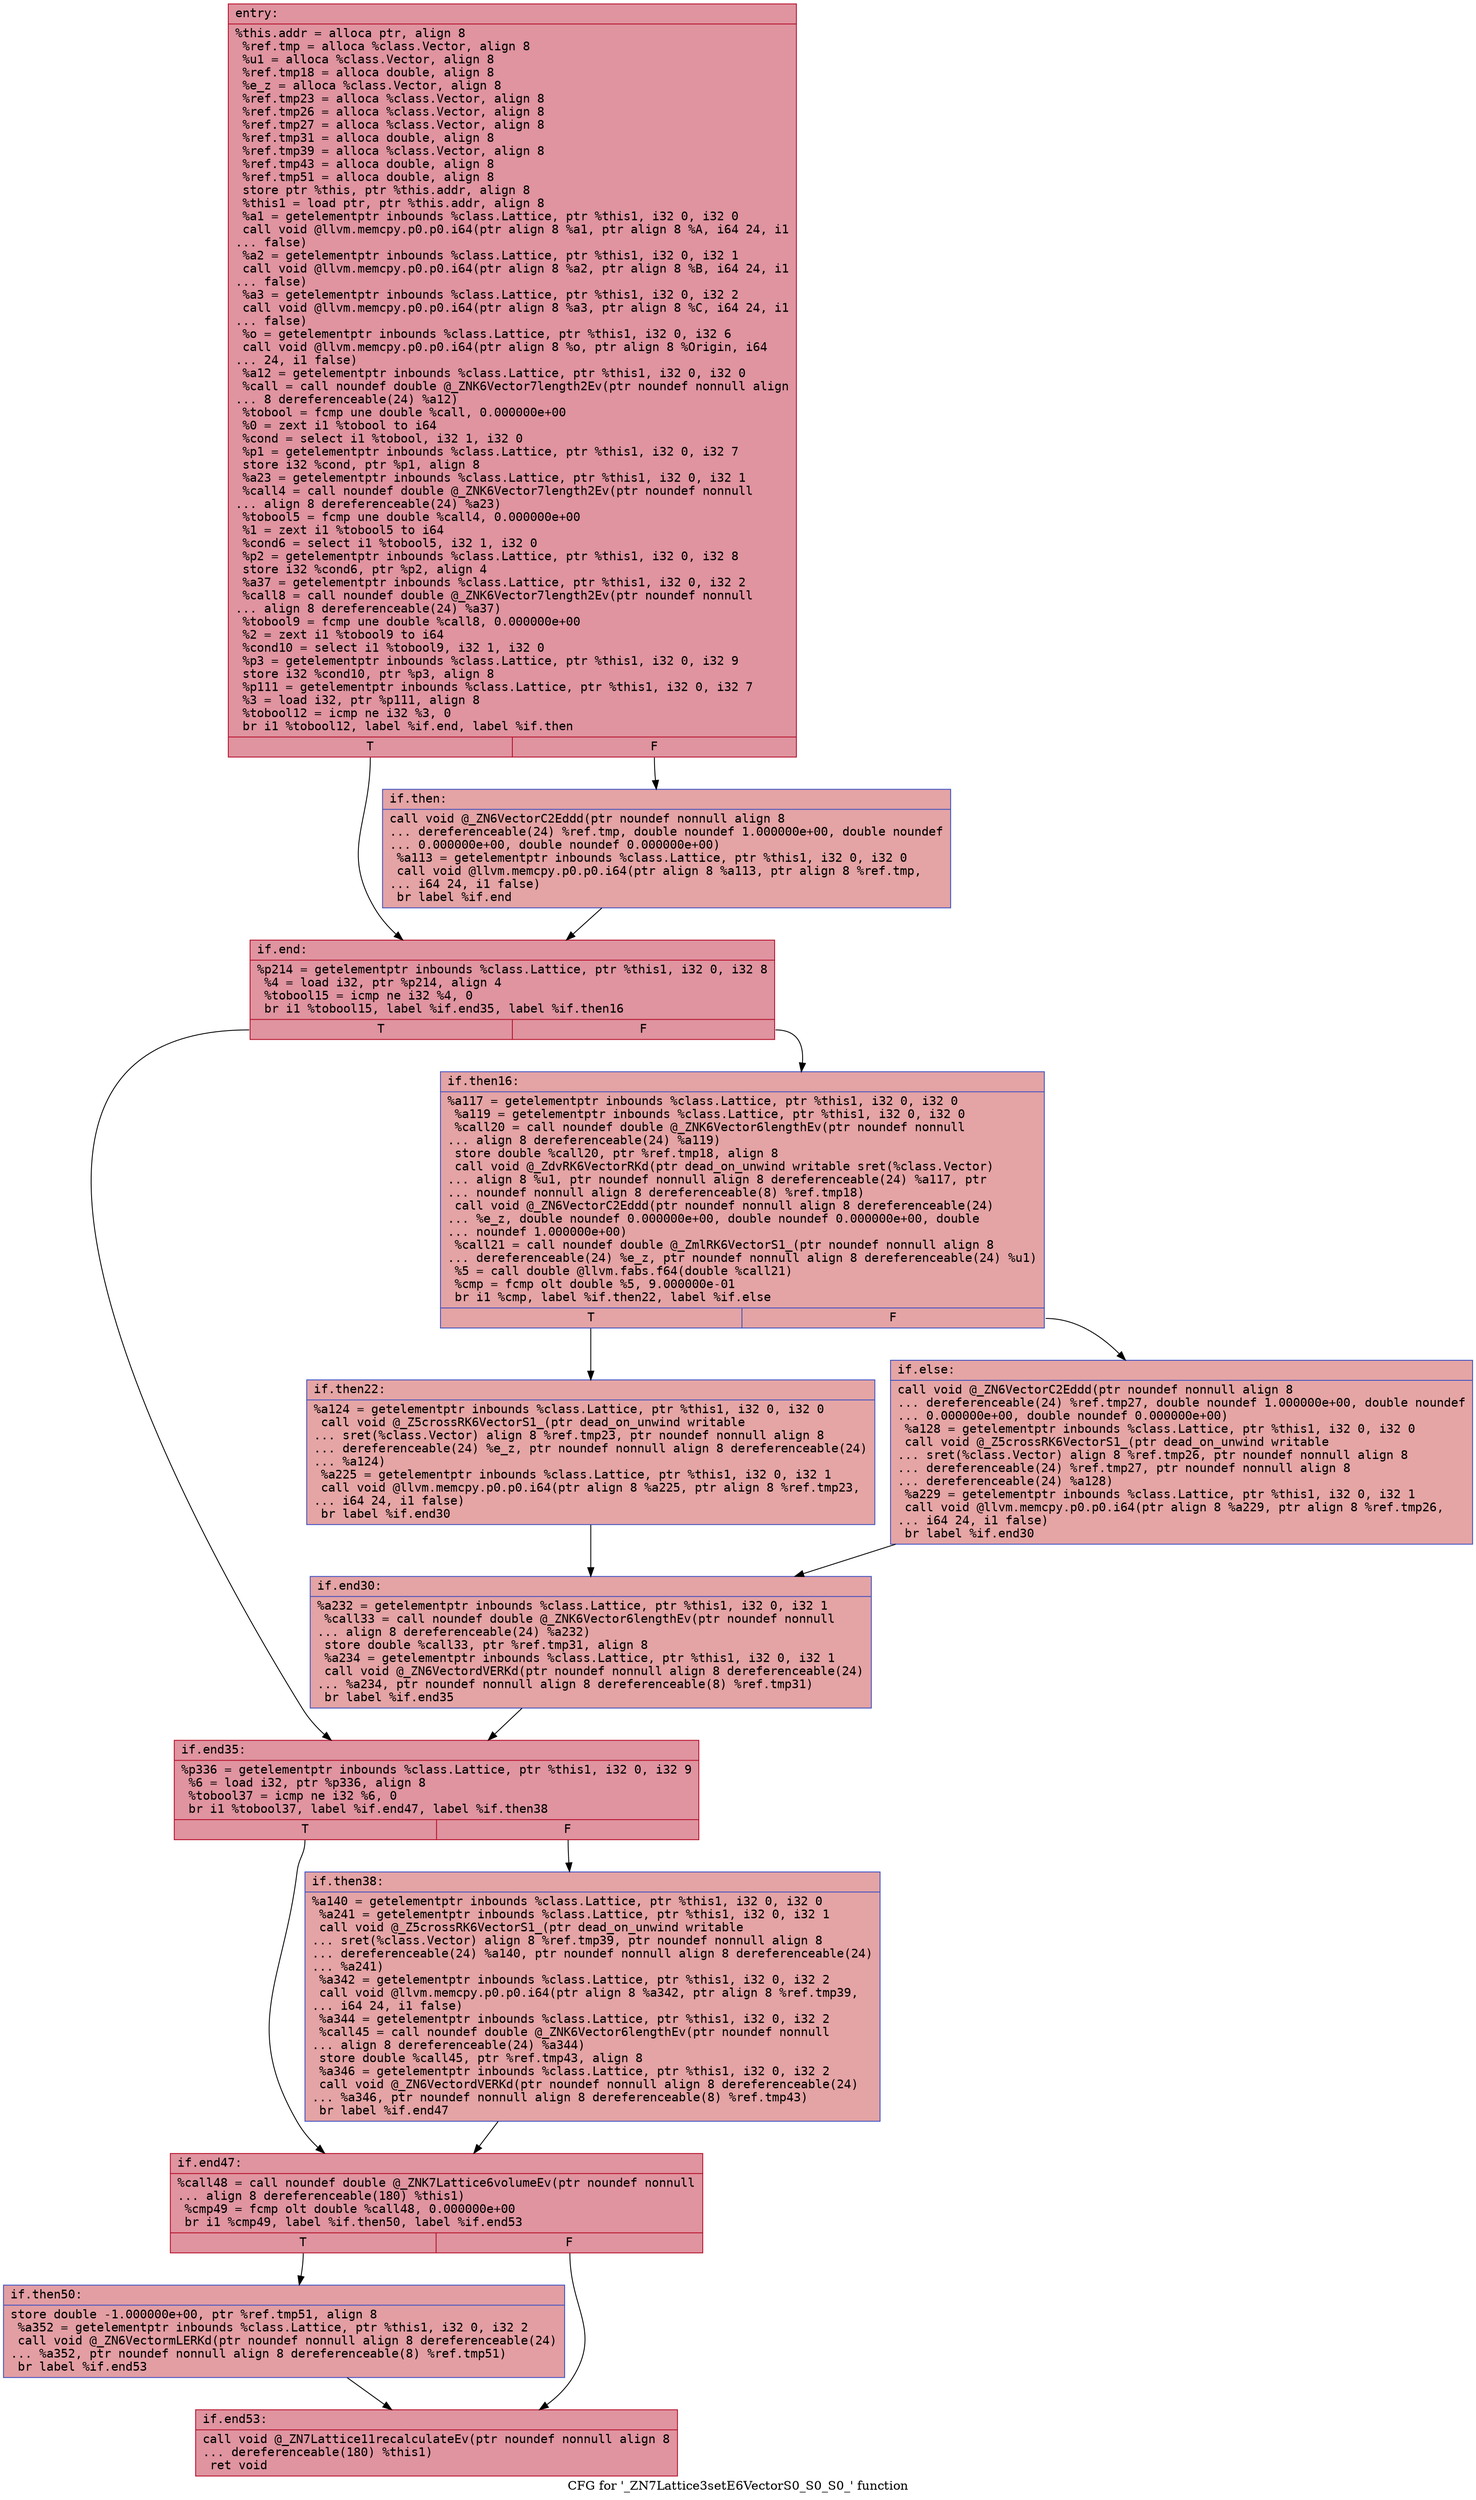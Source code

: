 digraph "CFG for '_ZN7Lattice3setE6VectorS0_S0_S0_' function" {
	label="CFG for '_ZN7Lattice3setE6VectorS0_S0_S0_' function";

	Node0x55f4dae9e4a0 [shape=record,color="#b70d28ff", style=filled, fillcolor="#b70d2870" fontname="Courier",label="{entry:\l|  %this.addr = alloca ptr, align 8\l  %ref.tmp = alloca %class.Vector, align 8\l  %u1 = alloca %class.Vector, align 8\l  %ref.tmp18 = alloca double, align 8\l  %e_z = alloca %class.Vector, align 8\l  %ref.tmp23 = alloca %class.Vector, align 8\l  %ref.tmp26 = alloca %class.Vector, align 8\l  %ref.tmp27 = alloca %class.Vector, align 8\l  %ref.tmp31 = alloca double, align 8\l  %ref.tmp39 = alloca %class.Vector, align 8\l  %ref.tmp43 = alloca double, align 8\l  %ref.tmp51 = alloca double, align 8\l  store ptr %this, ptr %this.addr, align 8\l  %this1 = load ptr, ptr %this.addr, align 8\l  %a1 = getelementptr inbounds %class.Lattice, ptr %this1, i32 0, i32 0\l  call void @llvm.memcpy.p0.p0.i64(ptr align 8 %a1, ptr align 8 %A, i64 24, i1\l... false)\l  %a2 = getelementptr inbounds %class.Lattice, ptr %this1, i32 0, i32 1\l  call void @llvm.memcpy.p0.p0.i64(ptr align 8 %a2, ptr align 8 %B, i64 24, i1\l... false)\l  %a3 = getelementptr inbounds %class.Lattice, ptr %this1, i32 0, i32 2\l  call void @llvm.memcpy.p0.p0.i64(ptr align 8 %a3, ptr align 8 %C, i64 24, i1\l... false)\l  %o = getelementptr inbounds %class.Lattice, ptr %this1, i32 0, i32 6\l  call void @llvm.memcpy.p0.p0.i64(ptr align 8 %o, ptr align 8 %Origin, i64\l... 24, i1 false)\l  %a12 = getelementptr inbounds %class.Lattice, ptr %this1, i32 0, i32 0\l  %call = call noundef double @_ZNK6Vector7length2Ev(ptr noundef nonnull align\l... 8 dereferenceable(24) %a12)\l  %tobool = fcmp une double %call, 0.000000e+00\l  %0 = zext i1 %tobool to i64\l  %cond = select i1 %tobool, i32 1, i32 0\l  %p1 = getelementptr inbounds %class.Lattice, ptr %this1, i32 0, i32 7\l  store i32 %cond, ptr %p1, align 8\l  %a23 = getelementptr inbounds %class.Lattice, ptr %this1, i32 0, i32 1\l  %call4 = call noundef double @_ZNK6Vector7length2Ev(ptr noundef nonnull\l... align 8 dereferenceable(24) %a23)\l  %tobool5 = fcmp une double %call4, 0.000000e+00\l  %1 = zext i1 %tobool5 to i64\l  %cond6 = select i1 %tobool5, i32 1, i32 0\l  %p2 = getelementptr inbounds %class.Lattice, ptr %this1, i32 0, i32 8\l  store i32 %cond6, ptr %p2, align 4\l  %a37 = getelementptr inbounds %class.Lattice, ptr %this1, i32 0, i32 2\l  %call8 = call noundef double @_ZNK6Vector7length2Ev(ptr noundef nonnull\l... align 8 dereferenceable(24) %a37)\l  %tobool9 = fcmp une double %call8, 0.000000e+00\l  %2 = zext i1 %tobool9 to i64\l  %cond10 = select i1 %tobool9, i32 1, i32 0\l  %p3 = getelementptr inbounds %class.Lattice, ptr %this1, i32 0, i32 9\l  store i32 %cond10, ptr %p3, align 8\l  %p111 = getelementptr inbounds %class.Lattice, ptr %this1, i32 0, i32 7\l  %3 = load i32, ptr %p111, align 8\l  %tobool12 = icmp ne i32 %3, 0\l  br i1 %tobool12, label %if.end, label %if.then\l|{<s0>T|<s1>F}}"];
	Node0x55f4dae9e4a0:s0 -> Node0x55f4daea0da0[tooltip="entry -> if.end\nProbability 62.50%" ];
	Node0x55f4dae9e4a0:s1 -> Node0x55f4daea0e10[tooltip="entry -> if.then\nProbability 37.50%" ];
	Node0x55f4daea0e10 [shape=record,color="#3d50c3ff", style=filled, fillcolor="#c32e3170" fontname="Courier",label="{if.then:\l|  call void @_ZN6VectorC2Eddd(ptr noundef nonnull align 8\l... dereferenceable(24) %ref.tmp, double noundef 1.000000e+00, double noundef\l... 0.000000e+00, double noundef 0.000000e+00)\l  %a113 = getelementptr inbounds %class.Lattice, ptr %this1, i32 0, i32 0\l  call void @llvm.memcpy.p0.p0.i64(ptr align 8 %a113, ptr align 8 %ref.tmp,\l... i64 24, i1 false)\l  br label %if.end\l}"];
	Node0x55f4daea0e10 -> Node0x55f4daea0da0[tooltip="if.then -> if.end\nProbability 100.00%" ];
	Node0x55f4daea0da0 [shape=record,color="#b70d28ff", style=filled, fillcolor="#b70d2870" fontname="Courier",label="{if.end:\l|  %p214 = getelementptr inbounds %class.Lattice, ptr %this1, i32 0, i32 8\l  %4 = load i32, ptr %p214, align 4\l  %tobool15 = icmp ne i32 %4, 0\l  br i1 %tobool15, label %if.end35, label %if.then16\l|{<s0>T|<s1>F}}"];
	Node0x55f4daea0da0:s0 -> Node0x55f4daea15a0[tooltip="if.end -> if.end35\nProbability 62.50%" ];
	Node0x55f4daea0da0:s1 -> Node0x55f4daea15f0[tooltip="if.end -> if.then16\nProbability 37.50%" ];
	Node0x55f4daea15f0 [shape=record,color="#3d50c3ff", style=filled, fillcolor="#c32e3170" fontname="Courier",label="{if.then16:\l|  %a117 = getelementptr inbounds %class.Lattice, ptr %this1, i32 0, i32 0\l  %a119 = getelementptr inbounds %class.Lattice, ptr %this1, i32 0, i32 0\l  %call20 = call noundef double @_ZNK6Vector6lengthEv(ptr noundef nonnull\l... align 8 dereferenceable(24) %a119)\l  store double %call20, ptr %ref.tmp18, align 8\l  call void @_ZdvRK6VectorRKd(ptr dead_on_unwind writable sret(%class.Vector)\l... align 8 %u1, ptr noundef nonnull align 8 dereferenceable(24) %a117, ptr\l... noundef nonnull align 8 dereferenceable(8) %ref.tmp18)\l  call void @_ZN6VectorC2Eddd(ptr noundef nonnull align 8 dereferenceable(24)\l... %e_z, double noundef 0.000000e+00, double noundef 0.000000e+00, double\l... noundef 1.000000e+00)\l  %call21 = call noundef double @_ZmlRK6VectorS1_(ptr noundef nonnull align 8\l... dereferenceable(24) %e_z, ptr noundef nonnull align 8 dereferenceable(24) %u1)\l  %5 = call double @llvm.fabs.f64(double %call21)\l  %cmp = fcmp olt double %5, 9.000000e-01\l  br i1 %cmp, label %if.then22, label %if.else\l|{<s0>T|<s1>F}}"];
	Node0x55f4daea15f0:s0 -> Node0x55f4daea25d0[tooltip="if.then16 -> if.then22\nProbability 50.00%" ];
	Node0x55f4daea15f0:s1 -> Node0x55f4daea2680[tooltip="if.then16 -> if.else\nProbability 50.00%" ];
	Node0x55f4daea25d0 [shape=record,color="#3d50c3ff", style=filled, fillcolor="#c5333470" fontname="Courier",label="{if.then22:\l|  %a124 = getelementptr inbounds %class.Lattice, ptr %this1, i32 0, i32 0\l  call void @_Z5crossRK6VectorS1_(ptr dead_on_unwind writable\l... sret(%class.Vector) align 8 %ref.tmp23, ptr noundef nonnull align 8\l... dereferenceable(24) %e_z, ptr noundef nonnull align 8 dereferenceable(24)\l... %a124)\l  %a225 = getelementptr inbounds %class.Lattice, ptr %this1, i32 0, i32 1\l  call void @llvm.memcpy.p0.p0.i64(ptr align 8 %a225, ptr align 8 %ref.tmp23,\l... i64 24, i1 false)\l  br label %if.end30\l}"];
	Node0x55f4daea25d0 -> Node0x55f4daea2c40[tooltip="if.then22 -> if.end30\nProbability 100.00%" ];
	Node0x55f4daea2680 [shape=record,color="#3d50c3ff", style=filled, fillcolor="#c5333470" fontname="Courier",label="{if.else:\l|  call void @_ZN6VectorC2Eddd(ptr noundef nonnull align 8\l... dereferenceable(24) %ref.tmp27, double noundef 1.000000e+00, double noundef\l... 0.000000e+00, double noundef 0.000000e+00)\l  %a128 = getelementptr inbounds %class.Lattice, ptr %this1, i32 0, i32 0\l  call void @_Z5crossRK6VectorS1_(ptr dead_on_unwind writable\l... sret(%class.Vector) align 8 %ref.tmp26, ptr noundef nonnull align 8\l... dereferenceable(24) %ref.tmp27, ptr noundef nonnull align 8\l... dereferenceable(24) %a128)\l  %a229 = getelementptr inbounds %class.Lattice, ptr %this1, i32 0, i32 1\l  call void @llvm.memcpy.p0.p0.i64(ptr align 8 %a229, ptr align 8 %ref.tmp26,\l... i64 24, i1 false)\l  br label %if.end30\l}"];
	Node0x55f4daea2680 -> Node0x55f4daea2c40[tooltip="if.else -> if.end30\nProbability 100.00%" ];
	Node0x55f4daea2c40 [shape=record,color="#3d50c3ff", style=filled, fillcolor="#c32e3170" fontname="Courier",label="{if.end30:\l|  %a232 = getelementptr inbounds %class.Lattice, ptr %this1, i32 0, i32 1\l  %call33 = call noundef double @_ZNK6Vector6lengthEv(ptr noundef nonnull\l... align 8 dereferenceable(24) %a232)\l  store double %call33, ptr %ref.tmp31, align 8\l  %a234 = getelementptr inbounds %class.Lattice, ptr %this1, i32 0, i32 1\l  call void @_ZN6VectordVERKd(ptr noundef nonnull align 8 dereferenceable(24)\l... %a234, ptr noundef nonnull align 8 dereferenceable(8) %ref.tmp31)\l  br label %if.end35\l}"];
	Node0x55f4daea2c40 -> Node0x55f4daea15a0[tooltip="if.end30 -> if.end35\nProbability 100.00%" ];
	Node0x55f4daea15a0 [shape=record,color="#b70d28ff", style=filled, fillcolor="#b70d2870" fontname="Courier",label="{if.end35:\l|  %p336 = getelementptr inbounds %class.Lattice, ptr %this1, i32 0, i32 9\l  %6 = load i32, ptr %p336, align 8\l  %tobool37 = icmp ne i32 %6, 0\l  br i1 %tobool37, label %if.end47, label %if.then38\l|{<s0>T|<s1>F}}"];
	Node0x55f4daea15a0:s0 -> Node0x55f4daea39f0[tooltip="if.end35 -> if.end47\nProbability 62.50%" ];
	Node0x55f4daea15a0:s1 -> Node0x55f4daea3a40[tooltip="if.end35 -> if.then38\nProbability 37.50%" ];
	Node0x55f4daea3a40 [shape=record,color="#3d50c3ff", style=filled, fillcolor="#c32e3170" fontname="Courier",label="{if.then38:\l|  %a140 = getelementptr inbounds %class.Lattice, ptr %this1, i32 0, i32 0\l  %a241 = getelementptr inbounds %class.Lattice, ptr %this1, i32 0, i32 1\l  call void @_Z5crossRK6VectorS1_(ptr dead_on_unwind writable\l... sret(%class.Vector) align 8 %ref.tmp39, ptr noundef nonnull align 8\l... dereferenceable(24) %a140, ptr noundef nonnull align 8 dereferenceable(24)\l... %a241)\l  %a342 = getelementptr inbounds %class.Lattice, ptr %this1, i32 0, i32 2\l  call void @llvm.memcpy.p0.p0.i64(ptr align 8 %a342, ptr align 8 %ref.tmp39,\l... i64 24, i1 false)\l  %a344 = getelementptr inbounds %class.Lattice, ptr %this1, i32 0, i32 2\l  %call45 = call noundef double @_ZNK6Vector6lengthEv(ptr noundef nonnull\l... align 8 dereferenceable(24) %a344)\l  store double %call45, ptr %ref.tmp43, align 8\l  %a346 = getelementptr inbounds %class.Lattice, ptr %this1, i32 0, i32 2\l  call void @_ZN6VectordVERKd(ptr noundef nonnull align 8 dereferenceable(24)\l... %a346, ptr noundef nonnull align 8 dereferenceable(8) %ref.tmp43)\l  br label %if.end47\l}"];
	Node0x55f4daea3a40 -> Node0x55f4daea39f0[tooltip="if.then38 -> if.end47\nProbability 100.00%" ];
	Node0x55f4daea39f0 [shape=record,color="#b70d28ff", style=filled, fillcolor="#b70d2870" fontname="Courier",label="{if.end47:\l|  %call48 = call noundef double @_ZNK7Lattice6volumeEv(ptr noundef nonnull\l... align 8 dereferenceable(180) %this1)\l  %cmp49 = fcmp olt double %call48, 0.000000e+00\l  br i1 %cmp49, label %if.then50, label %if.end53\l|{<s0>T|<s1>F}}"];
	Node0x55f4daea39f0:s0 -> Node0x55f4daea4760[tooltip="if.end47 -> if.then50\nProbability 50.00%" ];
	Node0x55f4daea39f0:s1 -> Node0x55f4daea47b0[tooltip="if.end47 -> if.end53\nProbability 50.00%" ];
	Node0x55f4daea4760 [shape=record,color="#3d50c3ff", style=filled, fillcolor="#be242e70" fontname="Courier",label="{if.then50:\l|  store double -1.000000e+00, ptr %ref.tmp51, align 8\l  %a352 = getelementptr inbounds %class.Lattice, ptr %this1, i32 0, i32 2\l  call void @_ZN6VectormLERKd(ptr noundef nonnull align 8 dereferenceable(24)\l... %a352, ptr noundef nonnull align 8 dereferenceable(8) %ref.tmp51)\l  br label %if.end53\l}"];
	Node0x55f4daea4760 -> Node0x55f4daea47b0[tooltip="if.then50 -> if.end53\nProbability 100.00%" ];
	Node0x55f4daea47b0 [shape=record,color="#b70d28ff", style=filled, fillcolor="#b70d2870" fontname="Courier",label="{if.end53:\l|  call void @_ZN7Lattice11recalculateEv(ptr noundef nonnull align 8\l... dereferenceable(180) %this1)\l  ret void\l}"];
}
